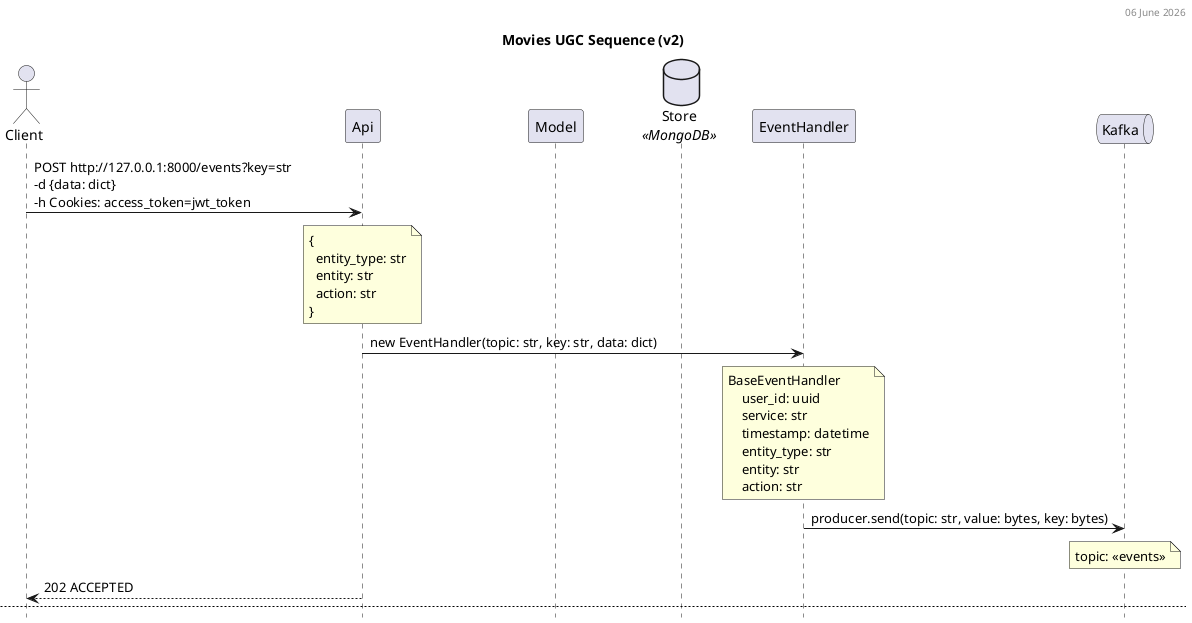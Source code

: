 @startuml
'https://plantuml.com/sequence-diagram

skinparam componentStyle uml2
skinparam stereotypePosition bottom
skinparam ParticipantPadding 20
skinparam BoxPadding 10
skinparam wrapWidth 300

hide footbox

title Movies UGC Sequence (v2)
header %date("dd MMMM YYYY")

actor Client
participant Api
participant Model
database Store <<MongoDB>>
participant EventHandler
queue Kafka

Client -> Api: POST http://127.0.0.1:8000/events?key=str \n-d {data: dict}\n-h Cookies: access_token=jwt_token
note over Api
{
  entity_type: str
  entity: str
  action: str
}
end note

Api -> EventHandler: new EventHandler(topic: str, key: str, data: dict)
note over EventHandler
BaseEventHandler
    user_id: uuid
    service: str
    timestamp: datetime
    entity_type: str
    entity: str
    action: str
end note

EventHandler -> Kafka: producer.send(topic: str, value: bytes, key: bytes)
note over Kafka
topic: <<events>>
end note

Api --> Client: 202 ACCEPTED

newpage Movies UGC Sequence (v2)
header %date("dd MMMM YYYY")

== CREATE ==

Client -> Api: POST http://127.0.0.1:8000/grades \n-d {data: dict}\n-h Cookies: access_token=jwt_token
note over Api
{
  film_id: uuid
  rating: smallint
}
end note
Api -> Model: new GradeModel(data: dict)
note over Model
GradeModel:
    id: uuid
    user_id: uuid
    timestamp: datetime
    film_id: uuid
    rating: smallint
end note
Model -> Store: save to <<grades>>

Api -> EventHandler: new EventHandler(topic: str, key: str, data: dict)
note over EventHandler
GradeEventHandler:
    user_id: uuid
    timestamp: datetime
    film_id: uuid
    rating: smallint
end note

EventHandler -> Kafka: producer.send(topic: str, value: bytes, key: bytes)
note over Kafka
topic: <<grades>>
end note

Api --> Client: 202 ACCEPTED

== UPDATE ==
Client -> Api: PATCH http://127.0.0.1:8000/grades/{film_id:uuid} \n-d {data: dict}\n-h Cookies: access_token=jwt_token
note over Api
{
  rating: smallint
}
end note
Api -> Store: update_grade_by(film_id: uuid)

Api -> EventHandler: new EventHandler(topic: str, key: str, data: dict)
note over EventHandler
GradeEventHandler:
    user_id: uuid
    timestamp: datetime
    film_id: uuid
    rating: smallint
end note

EventHandler -> Kafka: producer.send(topic: str, value: bytes, key: bytes)
note over Kafka
topic: <<grades>>
end note

Api --> Client: 200 OK -d {data: json} <<GradeModel>>

== GET ==
Client -> Api: GET http://127.0.0.1:8000/grades/{film_id:uuid} \n-h Cookies: access_token=jwt_token
Api -> Store: get_grade_by(film_id: uuid)
Api --> Client: 200 OK -d {data: json} <<GradeModel>>

== DELETE ==
Client -> Api: DELETE http://127.0.0.1:8000/grades/{film_id:uuid} \n-h Cookies: access_token=jwt_token
Api -> Store: delete_grade_by(film_id: uuid)
Api -> EventHandler: new EventHandler(topic: str, key: str, data: dict)
note over EventHandler
GradeEventHandler:
    user_id: uuid
    timestamp: datetime
    film_id: uuid
    rating: smallint <<0>>
end note

EventHandler -> Kafka: producer.send(topic: str, value: bytes, key: bytes)
note over Kafka
topic: <<grades>>
end note
Api --> Client: 204 NO CONTENT

@enduml